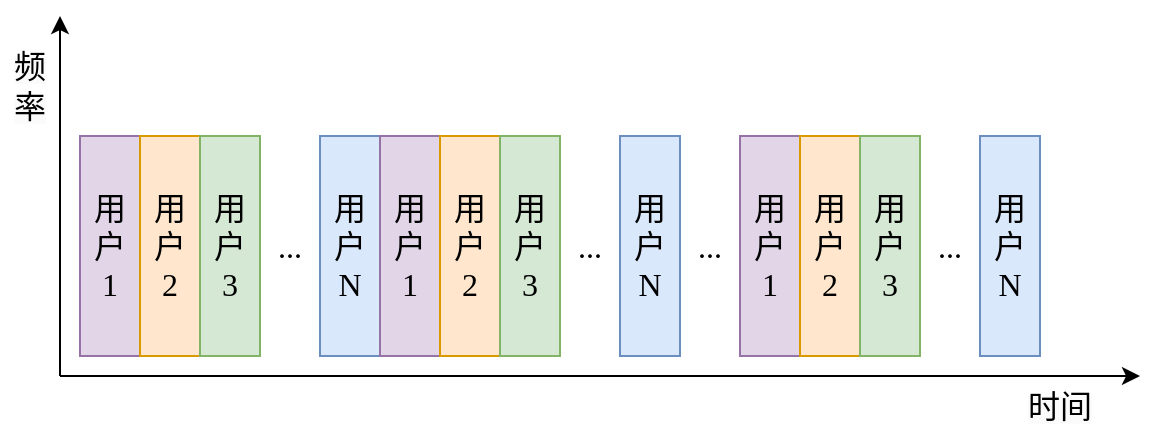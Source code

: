 <mxfile version="26.1.3">
  <diagram name="第 1 页" id="rF555OAufcKsLrmw8D53">
    <mxGraphModel dx="819" dy="422" grid="1" gridSize="10" guides="1" tooltips="1" connect="1" arrows="1" fold="1" page="1" pageScale="1" pageWidth="580" pageHeight="220" math="0" shadow="0">
      <root>
        <mxCell id="0" />
        <mxCell id="1" parent="0" />
        <mxCell id="u8RA_g6p_Rst3rxYI_7o-1" value="" style="endArrow=classic;html=1;rounded=0;" parent="1" edge="1">
          <mxGeometry width="50" height="50" relative="1" as="geometry">
            <mxPoint x="30" y="190" as="sourcePoint" />
            <mxPoint x="570" y="190" as="targetPoint" />
          </mxGeometry>
        </mxCell>
        <mxCell id="u8RA_g6p_Rst3rxYI_7o-2" value="" style="endArrow=classic;html=1;rounded=0;" parent="1" edge="1">
          <mxGeometry width="50" height="50" relative="1" as="geometry">
            <mxPoint x="30" y="190" as="sourcePoint" />
            <mxPoint x="30" y="10" as="targetPoint" />
          </mxGeometry>
        </mxCell>
        <mxCell id="u8RA_g6p_Rst3rxYI_7o-3" value="&lt;font face=&quot;宋体&quot; style=&quot;font-size: 16px;&quot;&gt;用户&lt;/font&gt;&lt;div&gt;&lt;font style=&quot;font-size: 16px;&quot; face=&quot;Times New Roman&quot;&gt;1&lt;/font&gt;&lt;/div&gt;" style="rounded=0;whiteSpace=wrap;html=1;fillColor=#e1d5e7;strokeColor=#9673a6;" parent="1" vertex="1">
          <mxGeometry x="40" y="70" width="30" height="110" as="geometry" />
        </mxCell>
        <mxCell id="u8RA_g6p_Rst3rxYI_7o-4" value="&lt;span style=&quot;font-family: 宋体;&quot;&gt;&lt;font style=&quot;font-size: 16px;&quot;&gt;用户&lt;/font&gt;&lt;/span&gt;&lt;div&gt;&lt;font style=&quot;font-size: 16px;&quot; face=&quot;Times New Roman&quot;&gt;2&lt;/font&gt;&lt;/div&gt;" style="rounded=0;whiteSpace=wrap;html=1;fillColor=#ffe6cc;strokeColor=#d79b00;" parent="1" vertex="1">
          <mxGeometry x="70" y="70" width="30" height="110" as="geometry" />
        </mxCell>
        <mxCell id="u8RA_g6p_Rst3rxYI_7o-5" value="&lt;span style=&quot;font-family: 宋体;&quot;&gt;&lt;font style=&quot;font-size: 16px;&quot;&gt;用户&lt;/font&gt;&lt;/span&gt;&lt;div&gt;&lt;font style=&quot;font-size: 16px;&quot; face=&quot;Times New Roman&quot;&gt;N&lt;/font&gt;&lt;/div&gt;" style="rounded=0;whiteSpace=wrap;html=1;fillColor=#dae8fc;strokeColor=#6c8ebf;" parent="1" vertex="1">
          <mxGeometry x="160" y="70" width="30" height="110" as="geometry" />
        </mxCell>
        <mxCell id="u8RA_g6p_Rst3rxYI_7o-6" value="&lt;span style=&quot;font-family: 宋体;&quot;&gt;&lt;font style=&quot;font-size: 16px;&quot;&gt;用户&lt;/font&gt;&lt;/span&gt;&lt;div&gt;&lt;font style=&quot;font-size: 16px;&quot; face=&quot;Times New Roman&quot;&gt;1&lt;/font&gt;&lt;/div&gt;" style="rounded=0;whiteSpace=wrap;html=1;fillColor=#e1d5e7;strokeColor=#9673a6;" parent="1" vertex="1">
          <mxGeometry x="190" y="70" width="30" height="110" as="geometry" />
        </mxCell>
        <mxCell id="u8RA_g6p_Rst3rxYI_7o-7" value="&lt;span style=&quot;font-family: 宋体;&quot;&gt;&lt;font style=&quot;font-size: 16px;&quot;&gt;用户&lt;/font&gt;&lt;/span&gt;&lt;div&gt;&lt;font style=&quot;font-size: 16px;&quot; face=&quot;Times New Roman&quot;&gt;2&lt;/font&gt;&lt;/div&gt;" style="rounded=0;whiteSpace=wrap;html=1;fillColor=#ffe6cc;strokeColor=#d79b00;" parent="1" vertex="1">
          <mxGeometry x="220" y="70" width="30" height="110" as="geometry" />
        </mxCell>
        <mxCell id="u8RA_g6p_Rst3rxYI_7o-8" value="&lt;span style=&quot;font-family: 宋体;&quot;&gt;&lt;font style=&quot;font-size: 16px;&quot;&gt;用户&lt;/font&gt;&lt;/span&gt;&lt;div&gt;&lt;font style=&quot;font-size: 16px;&quot; face=&quot;Times New Roman&quot;&gt;N&lt;/font&gt;&lt;/div&gt;" style="rounded=0;whiteSpace=wrap;html=1;fillColor=#dae8fc;strokeColor=#6c8ebf;" parent="1" vertex="1">
          <mxGeometry x="310" y="70" width="30" height="110" as="geometry" />
        </mxCell>
        <mxCell id="u8RA_g6p_Rst3rxYI_7o-20" value="&lt;font style=&quot;font-size: 16px;&quot; face=&quot;Times New Roman&quot;&gt;...&lt;/font&gt;" style="text;html=1;align=center;verticalAlign=middle;whiteSpace=wrap;rounded=0;" parent="1" vertex="1">
          <mxGeometry x="130" y="110" width="30" height="30" as="geometry" />
        </mxCell>
        <mxCell id="u8RA_g6p_Rst3rxYI_7o-25" value="&lt;font style=&quot;font-size: 16px;&quot; face=&quot;Times New Roman&quot;&gt;...&lt;/font&gt;" style="text;html=1;align=center;verticalAlign=middle;whiteSpace=wrap;rounded=0;" parent="1" vertex="1">
          <mxGeometry x="280" y="110" width="30" height="30" as="geometry" />
        </mxCell>
        <mxCell id="u8RA_g6p_Rst3rxYI_7o-30" value="&lt;span style=&quot;font-family: 宋体;&quot;&gt;&lt;font style=&quot;font-size: 16px;&quot;&gt;用户&lt;/font&gt;&lt;/span&gt;&lt;div&gt;&lt;font style=&quot;font-size: 16px;&quot; face=&quot;Times New Roman&quot;&gt;N&lt;/font&gt;&lt;/div&gt;" style="rounded=0;whiteSpace=wrap;html=1;fillColor=#dae8fc;strokeColor=#6c8ebf;" parent="1" vertex="1">
          <mxGeometry x="490" y="70" width="30" height="110" as="geometry" />
        </mxCell>
        <mxCell id="u8RA_g6p_Rst3rxYI_7o-32" value="&lt;font style=&quot;font-size: 16px;&quot; face=&quot;Times New Roman&quot;&gt;...&lt;/font&gt;" style="text;html=1;align=center;verticalAlign=middle;whiteSpace=wrap;rounded=0;" parent="1" vertex="1">
          <mxGeometry x="460" y="110" width="30" height="30" as="geometry" />
        </mxCell>
        <mxCell id="u8RA_g6p_Rst3rxYI_7o-34" value="&lt;span style=&quot;color: rgb(0, 0, 0); font-family: 宋体; background-color: rgb(251, 251, 251); float: none; display: inline !important;&quot;&gt;&lt;font style=&quot;font-size: 16px;&quot;&gt;时间&lt;/font&gt;&lt;/span&gt;" style="text;html=1;align=center;verticalAlign=middle;whiteSpace=wrap;rounded=0;" parent="1" vertex="1">
          <mxGeometry x="500" y="190" width="60" height="30" as="geometry" />
        </mxCell>
        <mxCell id="u8RA_g6p_Rst3rxYI_7o-35" value="&lt;font style=&quot;&quot;&gt;&lt;span style=&quot;color: rgb(0, 0, 0); background-color: rgb(251, 251, 251); float: none; display: inline !important;&quot;&gt;&lt;font style=&quot;&quot;&gt;&lt;font style=&quot;vertical-align: inherit;&quot;&gt;&lt;font style=&quot;vertical-align: inherit; font-size: 16px;&quot;&gt;频率&lt;/font&gt;&lt;/font&gt;&lt;/font&gt;&lt;/span&gt;&lt;/font&gt;" style="text;html=1;align=center;verticalAlign=middle;whiteSpace=wrap;rounded=0;fontFamily=宋体;" parent="1" vertex="1">
          <mxGeometry y="30" width="30" height="30" as="geometry" />
        </mxCell>
        <mxCell id="KcOGh1Fj-fDZyx25m8xl-1" value="&lt;span style=&quot;font-family: 宋体;&quot;&gt;&lt;font style=&quot;font-size: 16px;&quot;&gt;用户&lt;/font&gt;&lt;/span&gt;&lt;div&gt;&lt;font style=&quot;font-size: 16px;&quot; face=&quot;Times New Roman&quot;&gt;3&lt;/font&gt;&lt;/div&gt;" style="rounded=0;whiteSpace=wrap;html=1;fillColor=#d5e8d4;strokeColor=#82b366;" parent="1" vertex="1">
          <mxGeometry x="100" y="70" width="30" height="110" as="geometry" />
        </mxCell>
        <mxCell id="KcOGh1Fj-fDZyx25m8xl-2" value="&lt;span style=&quot;font-family: 宋体;&quot;&gt;&lt;font style=&quot;font-size: 16px;&quot;&gt;用户&lt;/font&gt;&lt;/span&gt;&lt;div&gt;&lt;font style=&quot;font-size: 16px;&quot; face=&quot;Times New Roman&quot;&gt;3&lt;/font&gt;&lt;/div&gt;" style="rounded=0;whiteSpace=wrap;html=1;fillColor=#d5e8d4;strokeColor=#82b366;" parent="1" vertex="1">
          <mxGeometry x="250" y="70" width="30" height="110" as="geometry" />
        </mxCell>
        <mxCell id="KcOGh1Fj-fDZyx25m8xl-7" value="&lt;span style=&quot;font-family: 宋体;&quot;&gt;&lt;font style=&quot;font-size: 16px;&quot;&gt;用户&lt;/font&gt;&lt;/span&gt;&lt;div&gt;&lt;font style=&quot;font-size: 16px;&quot; face=&quot;Times New Roman&quot;&gt;1&lt;/font&gt;&lt;/div&gt;" style="rounded=0;whiteSpace=wrap;html=1;fillColor=#e1d5e7;strokeColor=#9673a6;" parent="1" vertex="1">
          <mxGeometry x="370" y="70" width="30" height="110" as="geometry" />
        </mxCell>
        <mxCell id="KcOGh1Fj-fDZyx25m8xl-8" value="&lt;span style=&quot;font-family: 宋体;&quot;&gt;&lt;font style=&quot;font-size: 16px;&quot;&gt;用户&lt;/font&gt;&lt;/span&gt;&lt;div&gt;&lt;font style=&quot;font-size: 16px;&quot; face=&quot;Times New Roman&quot;&gt;2&lt;/font&gt;&lt;/div&gt;" style="rounded=0;whiteSpace=wrap;html=1;fillColor=#ffe6cc;strokeColor=#d79b00;" parent="1" vertex="1">
          <mxGeometry x="400" y="70" width="30" height="110" as="geometry" />
        </mxCell>
        <mxCell id="KcOGh1Fj-fDZyx25m8xl-9" value="&lt;span style=&quot;font-family: 宋体;&quot;&gt;&lt;font style=&quot;font-size: 16px;&quot;&gt;用户&lt;/font&gt;&lt;/span&gt;&lt;div&gt;&lt;font style=&quot;font-size: 16px;&quot; face=&quot;Times New Roman&quot;&gt;3&lt;/font&gt;&lt;/div&gt;" style="rounded=0;whiteSpace=wrap;html=1;fillColor=#d5e8d4;strokeColor=#82b366;" parent="1" vertex="1">
          <mxGeometry x="430" y="70" width="30" height="110" as="geometry" />
        </mxCell>
        <mxCell id="KcOGh1Fj-fDZyx25m8xl-10" value="&lt;font style=&quot;font-size: 16px;&quot; face=&quot;Times New Roman&quot;&gt;...&lt;/font&gt;" style="text;html=1;align=center;verticalAlign=middle;whiteSpace=wrap;rounded=0;" parent="1" vertex="1">
          <mxGeometry x="340" y="110" width="30" height="30" as="geometry" />
        </mxCell>
      </root>
    </mxGraphModel>
  </diagram>
</mxfile>
